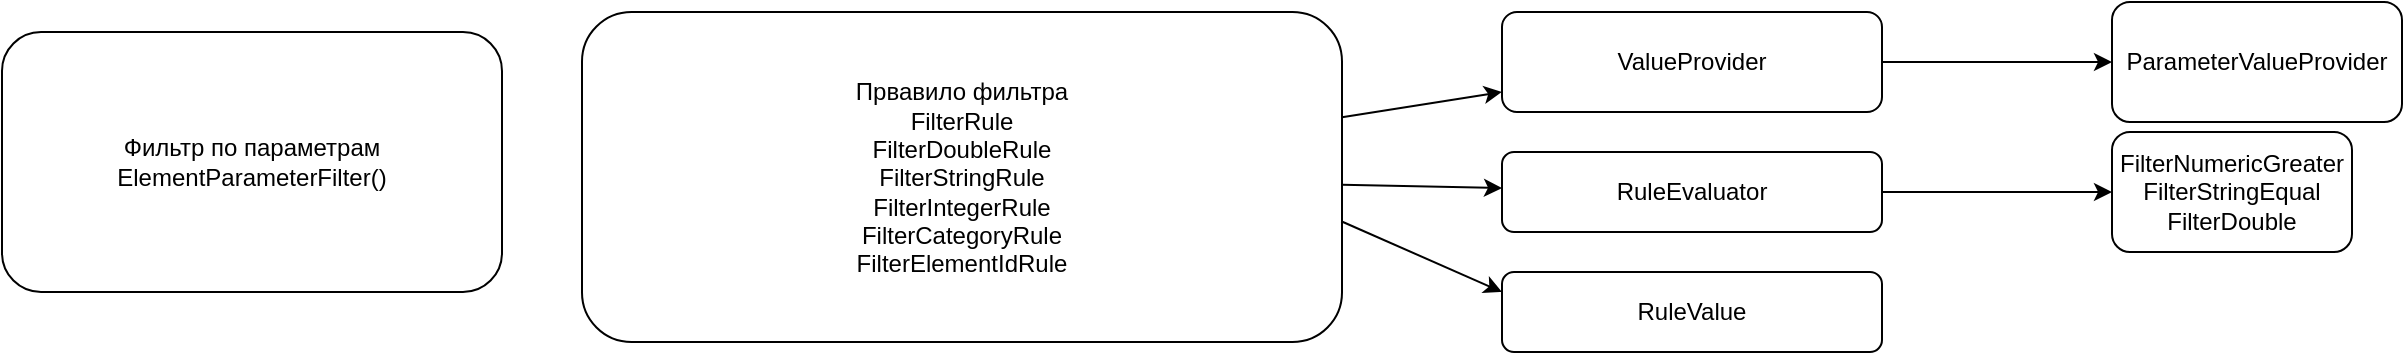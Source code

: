 <mxfile>
    <diagram id="E7cX94zhWx1fAh9QHKgD" name="Page-1">
        <mxGraphModel dx="1075" dy="1061" grid="1" gridSize="10" guides="1" tooltips="1" connect="1" arrows="1" fold="1" page="1" pageScale="1" pageWidth="827" pageHeight="1169" math="0" shadow="0">
            <root>
                <mxCell id="0"/>
                <mxCell id="1" parent="0"/>
                <mxCell id="2" value="Фильтр по параметрам&lt;br&gt;ElementParameterFilter()&lt;br&gt;" style="rounded=1;whiteSpace=wrap;html=1;" vertex="1" parent="1">
                    <mxGeometry x="40" y="360" width="250" height="130" as="geometry"/>
                </mxCell>
                <mxCell id="5" value="" style="edgeStyle=none;html=1;" edge="1" parent="1" source="3" target="4">
                    <mxGeometry relative="1" as="geometry"/>
                </mxCell>
                <mxCell id="7" value="" style="edgeStyle=none;html=1;" edge="1" parent="1" source="3" target="6">
                    <mxGeometry relative="1" as="geometry"/>
                </mxCell>
                <mxCell id="3" value="Првавило фильтра&lt;br&gt;FilterRule&lt;br&gt;FilterDoubleRule&lt;br&gt;FilterStringRule&lt;br&gt;FilterIntegerRule&lt;br&gt;FilterCategoryRule&lt;br&gt;FilterElementIdRule" style="rounded=1;whiteSpace=wrap;html=1;" vertex="1" parent="1">
                    <mxGeometry x="330" y="350" width="380" height="165" as="geometry"/>
                </mxCell>
                <mxCell id="11" value="" style="edgeStyle=none;html=1;" edge="1" parent="1" source="4" target="10">
                    <mxGeometry relative="1" as="geometry"/>
                </mxCell>
                <mxCell id="4" value="ValueProvider" style="rounded=1;whiteSpace=wrap;html=1;" vertex="1" parent="1">
                    <mxGeometry x="790" y="350" width="190" height="50" as="geometry"/>
                </mxCell>
                <mxCell id="15" value="" style="edgeStyle=none;html=1;" edge="1" parent="1" source="6" target="14">
                    <mxGeometry relative="1" as="geometry"/>
                </mxCell>
                <mxCell id="6" value="RuleEvaluator" style="rounded=1;whiteSpace=wrap;html=1;" vertex="1" parent="1">
                    <mxGeometry x="790" y="420" width="190" height="40" as="geometry"/>
                </mxCell>
                <mxCell id="8" value="RuleValue" style="rounded=1;whiteSpace=wrap;html=1;" vertex="1" parent="1">
                    <mxGeometry x="790" y="480" width="190" height="40" as="geometry"/>
                </mxCell>
                <mxCell id="9" value="" style="endArrow=classic;html=1;exitX=0.999;exitY=0.634;exitDx=0;exitDy=0;exitPerimeter=0;entryX=0;entryY=0.25;entryDx=0;entryDy=0;" edge="1" parent="1" source="3" target="8">
                    <mxGeometry width="50" height="50" relative="1" as="geometry">
                        <mxPoint x="730" y="610" as="sourcePoint"/>
                        <mxPoint x="780" y="560" as="targetPoint"/>
                    </mxGeometry>
                </mxCell>
                <mxCell id="10" value="ParameterValueProvider" style="whiteSpace=wrap;html=1;rounded=1;" vertex="1" parent="1">
                    <mxGeometry x="1095" y="345" width="145" height="60" as="geometry"/>
                </mxCell>
                <mxCell id="14" value="FilterNumericGreater&lt;br&gt;FilterStringEqual&lt;br&gt;FilterDouble" style="whiteSpace=wrap;html=1;rounded=1;" vertex="1" parent="1">
                    <mxGeometry x="1095" y="410" width="120" height="60" as="geometry"/>
                </mxCell>
            </root>
        </mxGraphModel>
    </diagram>
</mxfile>